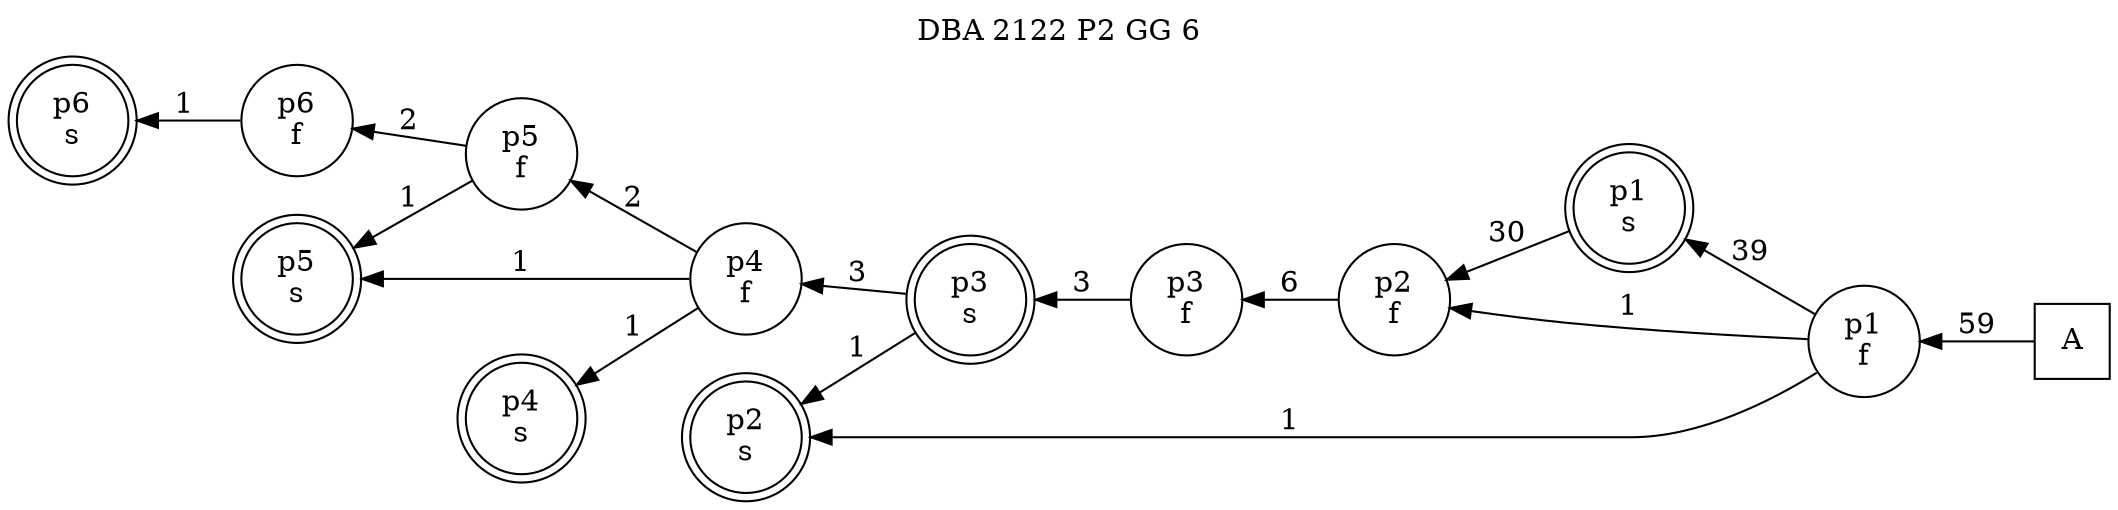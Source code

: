 digraph DBA_2122_P2_GG_6_GOOD {
labelloc="tl"
label= " DBA 2122 P2 GG 6 "
rankdir="RL";
"A" [shape="square" label="A"]
"p1_f" [shape="circle" label="p1
f"]
"p1_s" [shape="doublecircle" label="p1
s"]
"p2_f" [shape="circle" label="p2
f"]
"p3_f" [shape="circle" label="p3
f"]
"p3_s" [shape="doublecircle" label="p3
s"]
"p2_s" [shape="doublecircle" label="p2
s"]
"p4_f" [shape="circle" label="p4
f"]
"p5_f" [shape="circle" label="p5
f"]
"p5_s" [shape="doublecircle" label="p5
s"]
"p4_s" [shape="doublecircle" label="p4
s"]
"p6_f" [shape="circle" label="p6
f"]
"p6_s" [shape="doublecircle" label="p6
s"]
"A" -> "p1_f" [ label=59]
"p1_f" -> "p1_s" [ label=39]
"p1_f" -> "p2_f" [ label=1]
"p1_f" -> "p2_s" [ label=1]
"p1_s" -> "p2_f" [ label=30]
"p2_f" -> "p3_f" [ label=6]
"p3_f" -> "p3_s" [ label=3]
"p3_s" -> "p2_s" [ label=1]
"p3_s" -> "p4_f" [ label=3]
"p4_f" -> "p5_f" [ label=2]
"p4_f" -> "p5_s" [ label=1]
"p4_f" -> "p4_s" [ label=1]
"p5_f" -> "p5_s" [ label=1]
"p5_f" -> "p6_f" [ label=2]
"p6_f" -> "p6_s" [ label=1]
}

